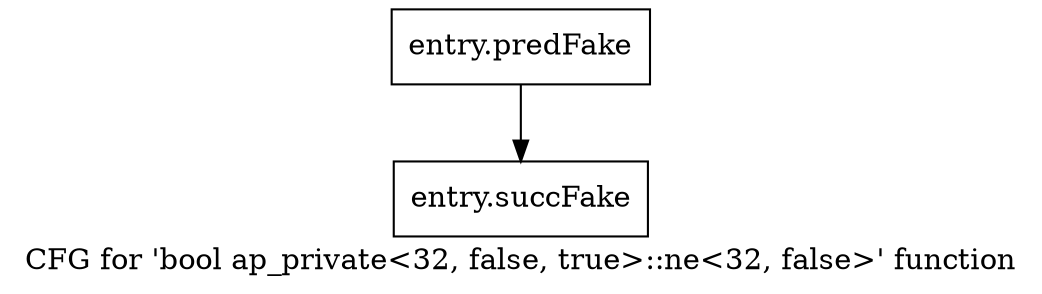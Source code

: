 digraph "CFG for 'bool ap_private\<32, false, true\>::ne\<32, false\>' function" {
	label="CFG for 'bool ap_private\<32, false, true\>::ne\<32, false\>' function";

	Node0x57fe0e0 [shape=record,filename="",linenumber="",label="{entry.predFake}"];
	Node0x57fe0e0 -> Node0x5853880[ callList="" memoryops="" filename="/home/omerfaruk/tools/Xilinx/Vitis_HLS/2023.2/include/etc/ap_private.h" execusionnum="21"];
	Node0x5853880 [shape=record,filename="/home/omerfaruk/tools/Xilinx/Vitis_HLS/2023.2/include/etc/ap_private.h",linenumber="2322",label="{entry.succFake}"];
}
